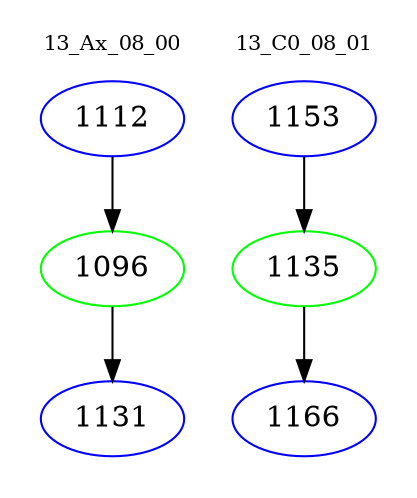digraph{
subgraph cluster_0 {
color = white
label = "13_Ax_08_00";
fontsize=10;
T0_1112 [label="1112", color="blue"]
T0_1112 -> T0_1096 [color="black"]
T0_1096 [label="1096", color="green"]
T0_1096 -> T0_1131 [color="black"]
T0_1131 [label="1131", color="blue"]
}
subgraph cluster_1 {
color = white
label = "13_C0_08_01";
fontsize=10;
T1_1153 [label="1153", color="blue"]
T1_1153 -> T1_1135 [color="black"]
T1_1135 [label="1135", color="green"]
T1_1135 -> T1_1166 [color="black"]
T1_1166 [label="1166", color="blue"]
}
}

